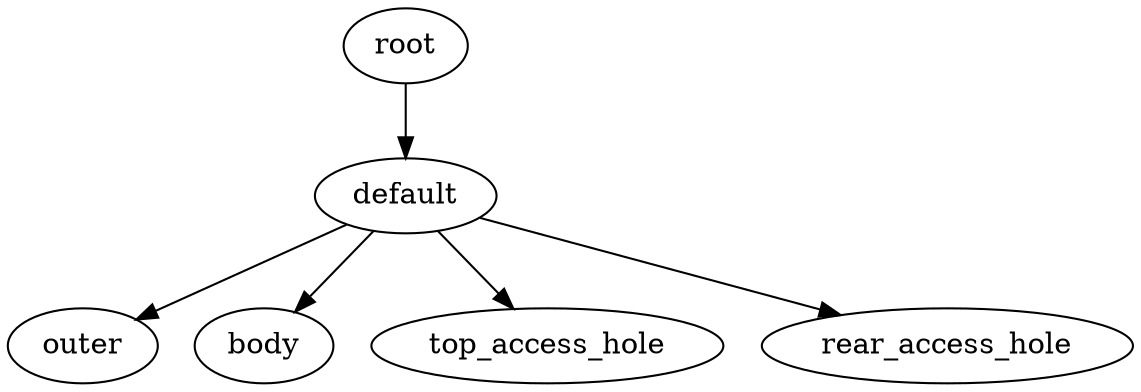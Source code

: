 digraph default {
    root_1 [label="root"];
    default_2 [label="default"];
    outer_3 [label="outer"];
    body_4 [label="body"];
    top_access_hole_5 [label="top_access_hole"];
    rear_access_hole_6 [label="rear_access_hole"];
    root_1 -> default_2;
    default_2 -> outer_3;
    default_2 -> body_4;
    default_2 -> top_access_hole_5;
    default_2 -> rear_access_hole_6;
}
